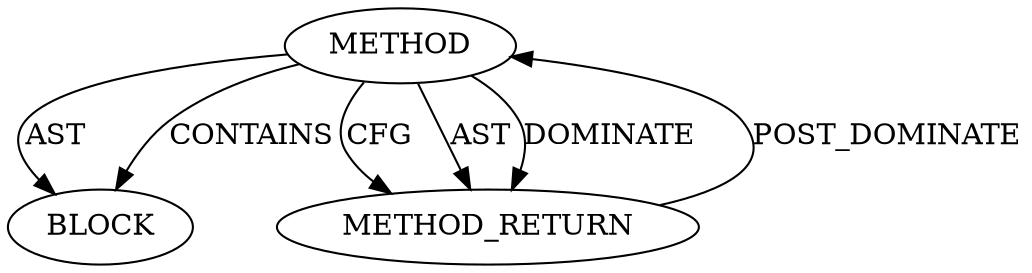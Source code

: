digraph {
  12639 [label=METHOD AST_PARENT_TYPE="NAMESPACE_BLOCK" AST_PARENT_FULL_NAME="<global>" ORDER=0 CODE="<empty>" FULL_NAME="messenger_v2.c:40:40:FRAME_TAG_SESSION_RECONNECT:0" LINE_NUMBER=40 IS_EXTERNAL=true LINE_NUMBER_END=40 FILENAME="messenger_v2.c" SIGNATURE="" NAME="FRAME_TAG_SESSION_RECONNECT"]
  12640 [label=BLOCK ORDER=1 ARGUMENT_INDEX=1 CODE="<empty>" TYPE_FULL_NAME="ANY"]
  12641 [label=METHOD_RETURN ORDER=2 CODE="RET" TYPE_FULL_NAME="ANY" EVALUATION_STRATEGY="BY_VALUE"]
  12639 -> 12640 [label=AST ]
  12641 -> 12639 [label=POST_DOMINATE ]
  12639 -> 12641 [label=CFG ]
  12639 -> 12641 [label=AST ]
  12639 -> 12640 [label=CONTAINS ]
  12639 -> 12641 [label=DOMINATE ]
}
